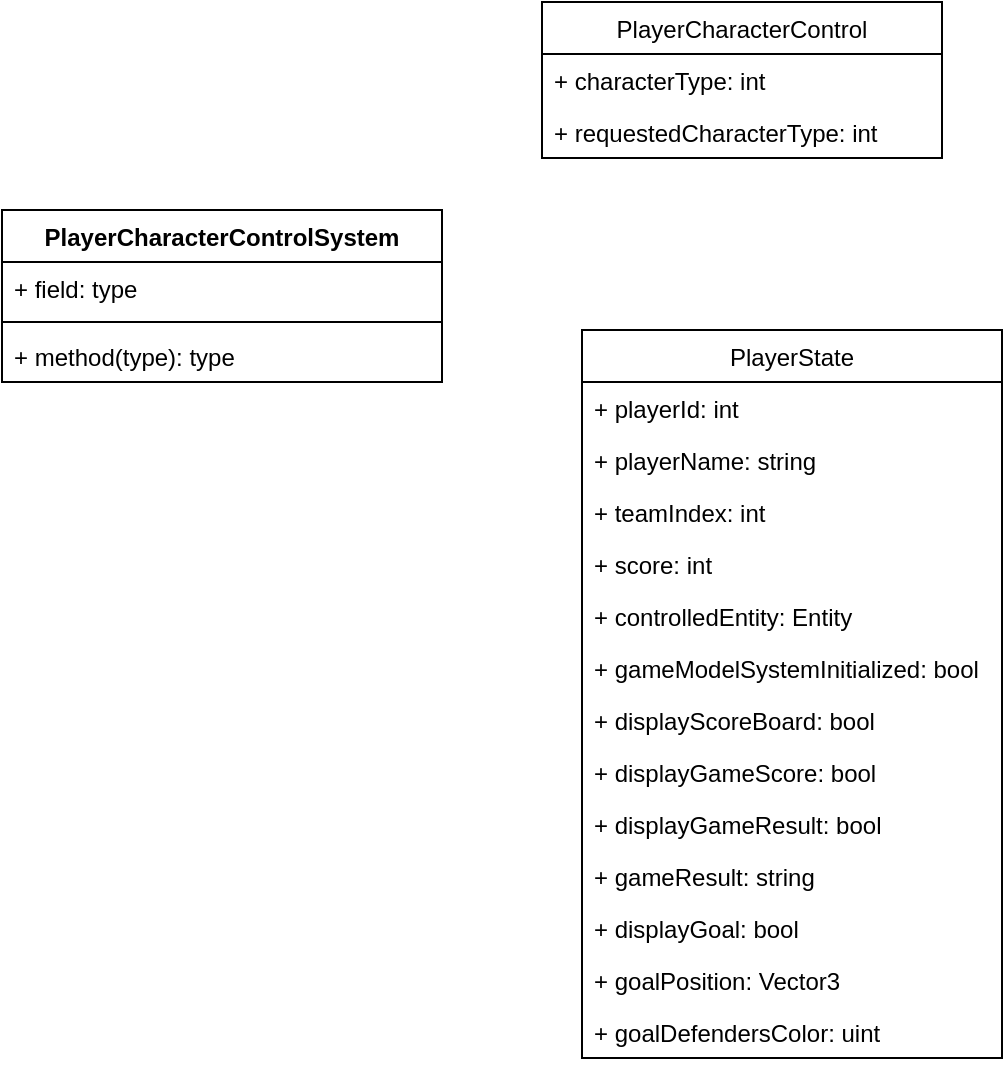 <mxfile version="14.6.13" type="github">
  <diagram id="ZgwZ0shpW7y96EK6JcSE" name="Page-1">
    <mxGraphModel dx="1298" dy="788" grid="1" gridSize="10" guides="1" tooltips="1" connect="1" arrows="1" fold="1" page="1" pageScale="1" pageWidth="827" pageHeight="1169" math="0" shadow="0">
      <root>
        <mxCell id="0" />
        <mxCell id="1" parent="0" />
        <mxCell id="YwsoUjTJJ9EDIz098vbR-1" value="PlayerCharacterControlSystem&#xa;" style="swimlane;fontStyle=1;align=center;verticalAlign=top;childLayout=stackLayout;horizontal=1;startSize=26;horizontalStack=0;resizeParent=1;resizeParentMax=0;resizeLast=0;collapsible=1;marginBottom=0;" vertex="1" parent="1">
          <mxGeometry x="250" y="320" width="220" height="86" as="geometry" />
        </mxCell>
        <mxCell id="YwsoUjTJJ9EDIz098vbR-2" value="+ field: type" style="text;strokeColor=none;fillColor=none;align=left;verticalAlign=top;spacingLeft=4;spacingRight=4;overflow=hidden;rotatable=0;points=[[0,0.5],[1,0.5]];portConstraint=eastwest;" vertex="1" parent="YwsoUjTJJ9EDIz098vbR-1">
          <mxGeometry y="26" width="220" height="26" as="geometry" />
        </mxCell>
        <mxCell id="YwsoUjTJJ9EDIz098vbR-3" value="" style="line;strokeWidth=1;fillColor=none;align=left;verticalAlign=middle;spacingTop=-1;spacingLeft=3;spacingRight=3;rotatable=0;labelPosition=right;points=[];portConstraint=eastwest;" vertex="1" parent="YwsoUjTJJ9EDIz098vbR-1">
          <mxGeometry y="52" width="220" height="8" as="geometry" />
        </mxCell>
        <mxCell id="YwsoUjTJJ9EDIz098vbR-4" value="+ method(type): type" style="text;strokeColor=none;fillColor=none;align=left;verticalAlign=top;spacingLeft=4;spacingRight=4;overflow=hidden;rotatable=0;points=[[0,0.5],[1,0.5]];portConstraint=eastwest;" vertex="1" parent="YwsoUjTJJ9EDIz098vbR-1">
          <mxGeometry y="60" width="220" height="26" as="geometry" />
        </mxCell>
        <mxCell id="YwsoUjTJJ9EDIz098vbR-5" value="PlayerCharacterControl" style="swimlane;fontStyle=0;childLayout=stackLayout;horizontal=1;startSize=26;fillColor=none;horizontalStack=0;resizeParent=1;resizeParentMax=0;resizeLast=0;collapsible=1;marginBottom=0;" vertex="1" parent="1">
          <mxGeometry x="520" y="216" width="200" height="78" as="geometry" />
        </mxCell>
        <mxCell id="YwsoUjTJJ9EDIz098vbR-6" value="+ characterType: int" style="text;strokeColor=none;fillColor=none;align=left;verticalAlign=top;spacingLeft=4;spacingRight=4;overflow=hidden;rotatable=0;points=[[0,0.5],[1,0.5]];portConstraint=eastwest;" vertex="1" parent="YwsoUjTJJ9EDIz098vbR-5">
          <mxGeometry y="26" width="200" height="26" as="geometry" />
        </mxCell>
        <mxCell id="YwsoUjTJJ9EDIz098vbR-7" value="+ requestedCharacterType: int" style="text;strokeColor=none;fillColor=none;align=left;verticalAlign=top;spacingLeft=4;spacingRight=4;overflow=hidden;rotatable=0;points=[[0,0.5],[1,0.5]];portConstraint=eastwest;" vertex="1" parent="YwsoUjTJJ9EDIz098vbR-5">
          <mxGeometry y="52" width="200" height="26" as="geometry" />
        </mxCell>
        <mxCell id="YwsoUjTJJ9EDIz098vbR-9" value="PlayerState" style="swimlane;fontStyle=0;childLayout=stackLayout;horizontal=1;startSize=26;fillColor=none;horizontalStack=0;resizeParent=1;resizeParentMax=0;resizeLast=0;collapsible=1;marginBottom=0;" vertex="1" parent="1">
          <mxGeometry x="540" y="380" width="210" height="364" as="geometry" />
        </mxCell>
        <mxCell id="YwsoUjTJJ9EDIz098vbR-10" value="+ playerId: int" style="text;strokeColor=none;fillColor=none;align=left;verticalAlign=top;spacingLeft=4;spacingRight=4;overflow=hidden;rotatable=0;points=[[0,0.5],[1,0.5]];portConstraint=eastwest;" vertex="1" parent="YwsoUjTJJ9EDIz098vbR-9">
          <mxGeometry y="26" width="210" height="26" as="geometry" />
        </mxCell>
        <mxCell id="YwsoUjTJJ9EDIz098vbR-11" value="+ playerName: string" style="text;strokeColor=none;fillColor=none;align=left;verticalAlign=top;spacingLeft=4;spacingRight=4;overflow=hidden;rotatable=0;points=[[0,0.5],[1,0.5]];portConstraint=eastwest;" vertex="1" parent="YwsoUjTJJ9EDIz098vbR-9">
          <mxGeometry y="52" width="210" height="26" as="geometry" />
        </mxCell>
        <mxCell id="YwsoUjTJJ9EDIz098vbR-12" value="+ teamIndex: int" style="text;strokeColor=none;fillColor=none;align=left;verticalAlign=top;spacingLeft=4;spacingRight=4;overflow=hidden;rotatable=0;points=[[0,0.5],[1,0.5]];portConstraint=eastwest;" vertex="1" parent="YwsoUjTJJ9EDIz098vbR-9">
          <mxGeometry y="78" width="210" height="26" as="geometry" />
        </mxCell>
        <mxCell id="YwsoUjTJJ9EDIz098vbR-13" value="+ score: int" style="text;strokeColor=none;fillColor=none;align=left;verticalAlign=top;spacingLeft=4;spacingRight=4;overflow=hidden;rotatable=0;points=[[0,0.5],[1,0.5]];portConstraint=eastwest;" vertex="1" parent="YwsoUjTJJ9EDIz098vbR-9">
          <mxGeometry y="104" width="210" height="26" as="geometry" />
        </mxCell>
        <mxCell id="YwsoUjTJJ9EDIz098vbR-14" value="+ controlledEntity: Entity" style="text;strokeColor=none;fillColor=none;align=left;verticalAlign=top;spacingLeft=4;spacingRight=4;overflow=hidden;rotatable=0;points=[[0,0.5],[1,0.5]];portConstraint=eastwest;" vertex="1" parent="YwsoUjTJJ9EDIz098vbR-9">
          <mxGeometry y="130" width="210" height="26" as="geometry" />
        </mxCell>
        <mxCell id="YwsoUjTJJ9EDIz098vbR-15" value="+ gameModelSystemInitialized: bool" style="text;strokeColor=none;fillColor=none;align=left;verticalAlign=top;spacingLeft=4;spacingRight=4;overflow=hidden;rotatable=0;points=[[0,0.5],[1,0.5]];portConstraint=eastwest;" vertex="1" parent="YwsoUjTJJ9EDIz098vbR-9">
          <mxGeometry y="156" width="210" height="26" as="geometry" />
        </mxCell>
        <mxCell id="YwsoUjTJJ9EDIz098vbR-16" value="+ displayScoreBoard: bool" style="text;strokeColor=none;fillColor=none;align=left;verticalAlign=top;spacingLeft=4;spacingRight=4;overflow=hidden;rotatable=0;points=[[0,0.5],[1,0.5]];portConstraint=eastwest;" vertex="1" parent="YwsoUjTJJ9EDIz098vbR-9">
          <mxGeometry y="182" width="210" height="26" as="geometry" />
        </mxCell>
        <mxCell id="YwsoUjTJJ9EDIz098vbR-25" value="+ displayGameScore: bool" style="text;strokeColor=none;fillColor=none;align=left;verticalAlign=top;spacingLeft=4;spacingRight=4;overflow=hidden;rotatable=0;points=[[0,0.5],[1,0.5]];portConstraint=eastwest;" vertex="1" parent="YwsoUjTJJ9EDIz098vbR-9">
          <mxGeometry y="208" width="210" height="26" as="geometry" />
        </mxCell>
        <mxCell id="YwsoUjTJJ9EDIz098vbR-26" value="+ displayGameResult: bool" style="text;strokeColor=none;fillColor=none;align=left;verticalAlign=top;spacingLeft=4;spacingRight=4;overflow=hidden;rotatable=0;points=[[0,0.5],[1,0.5]];portConstraint=eastwest;" vertex="1" parent="YwsoUjTJJ9EDIz098vbR-9">
          <mxGeometry y="234" width="210" height="26" as="geometry" />
        </mxCell>
        <mxCell id="YwsoUjTJJ9EDIz098vbR-27" value="+ gameResult: string" style="text;strokeColor=none;fillColor=none;align=left;verticalAlign=top;spacingLeft=4;spacingRight=4;overflow=hidden;rotatable=0;points=[[0,0.5],[1,0.5]];portConstraint=eastwest;" vertex="1" parent="YwsoUjTJJ9EDIz098vbR-9">
          <mxGeometry y="260" width="210" height="26" as="geometry" />
        </mxCell>
        <mxCell id="YwsoUjTJJ9EDIz098vbR-28" value="+ displayGoal: bool" style="text;strokeColor=none;fillColor=none;align=left;verticalAlign=top;spacingLeft=4;spacingRight=4;overflow=hidden;rotatable=0;points=[[0,0.5],[1,0.5]];portConstraint=eastwest;" vertex="1" parent="YwsoUjTJJ9EDIz098vbR-9">
          <mxGeometry y="286" width="210" height="26" as="geometry" />
        </mxCell>
        <mxCell id="YwsoUjTJJ9EDIz098vbR-29" value="+ goalPosition: Vector3" style="text;strokeColor=none;fillColor=none;align=left;verticalAlign=top;spacingLeft=4;spacingRight=4;overflow=hidden;rotatable=0;points=[[0,0.5],[1,0.5]];portConstraint=eastwest;" vertex="1" parent="YwsoUjTJJ9EDIz098vbR-9">
          <mxGeometry y="312" width="210" height="26" as="geometry" />
        </mxCell>
        <mxCell id="YwsoUjTJJ9EDIz098vbR-30" value="+ goalDefendersColor: uint" style="text;strokeColor=none;fillColor=none;align=left;verticalAlign=top;spacingLeft=4;spacingRight=4;overflow=hidden;rotatable=0;points=[[0,0.5],[1,0.5]];portConstraint=eastwest;" vertex="1" parent="YwsoUjTJJ9EDIz098vbR-9">
          <mxGeometry y="338" width="210" height="26" as="geometry" />
        </mxCell>
      </root>
    </mxGraphModel>
  </diagram>
</mxfile>
